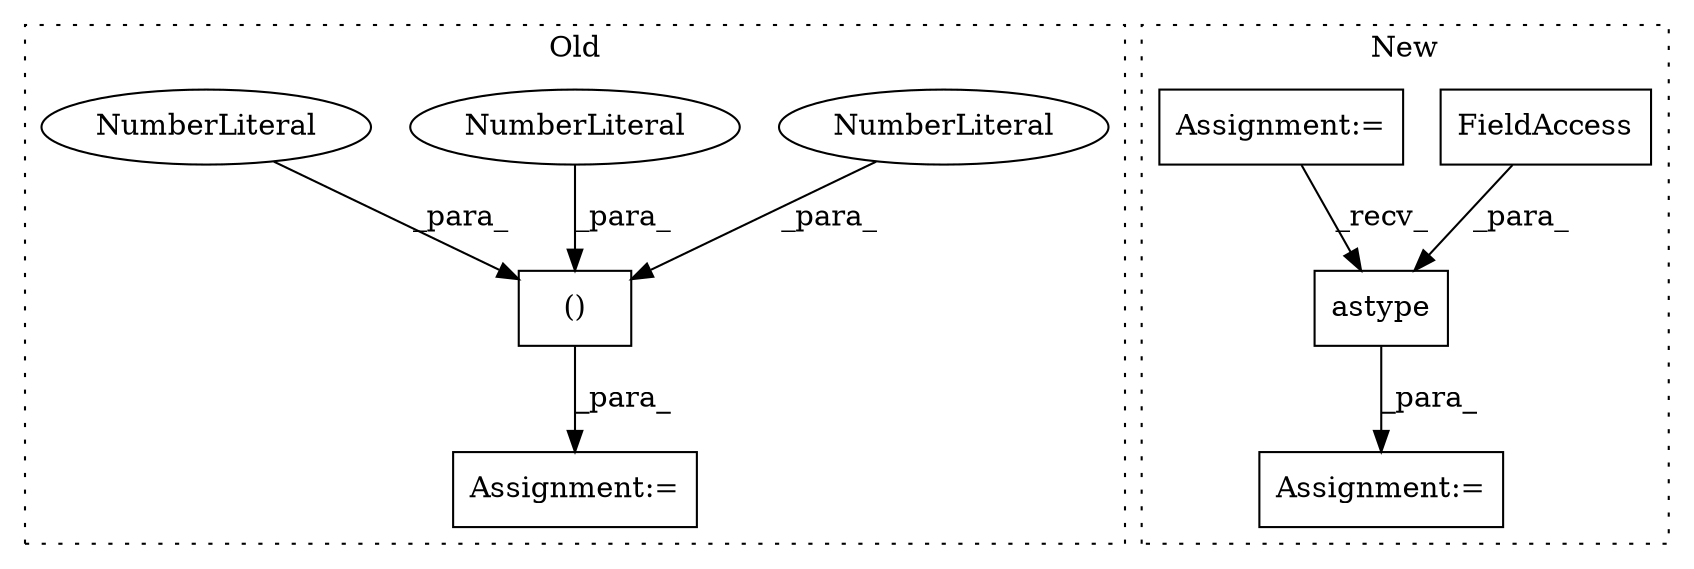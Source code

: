 digraph G {
subgraph cluster0 {
1 [label="()" a="106" s="3034" l="45" shape="box"];
6 [label="Assignment:=" a="7" s="3014" l="1" shape="box"];
7 [label="NumberLiteral" a="34" s="3062" l="2" shape="ellipse"];
8 [label="NumberLiteral" a="34" s="3077" l="2" shape="ellipse"];
9 [label="NumberLiteral" a="34" s="3034" l="1" shape="ellipse"];
label = "Old";
style="dotted";
}
subgraph cluster1 {
2 [label="astype" a="32" s="2813,2833" l="7,1" shape="box"];
3 [label="Assignment:=" a="7" s="2774" l="1" shape="box"];
4 [label="FieldAccess" a="22" s="2820" l="13" shape="box"];
5 [label="Assignment:=" a="7" s="2758" l="1" shape="box"];
label = "New";
style="dotted";
}
1 -> 6 [label="_para_"];
2 -> 3 [label="_para_"];
4 -> 2 [label="_para_"];
5 -> 2 [label="_recv_"];
7 -> 1 [label="_para_"];
8 -> 1 [label="_para_"];
9 -> 1 [label="_para_"];
}